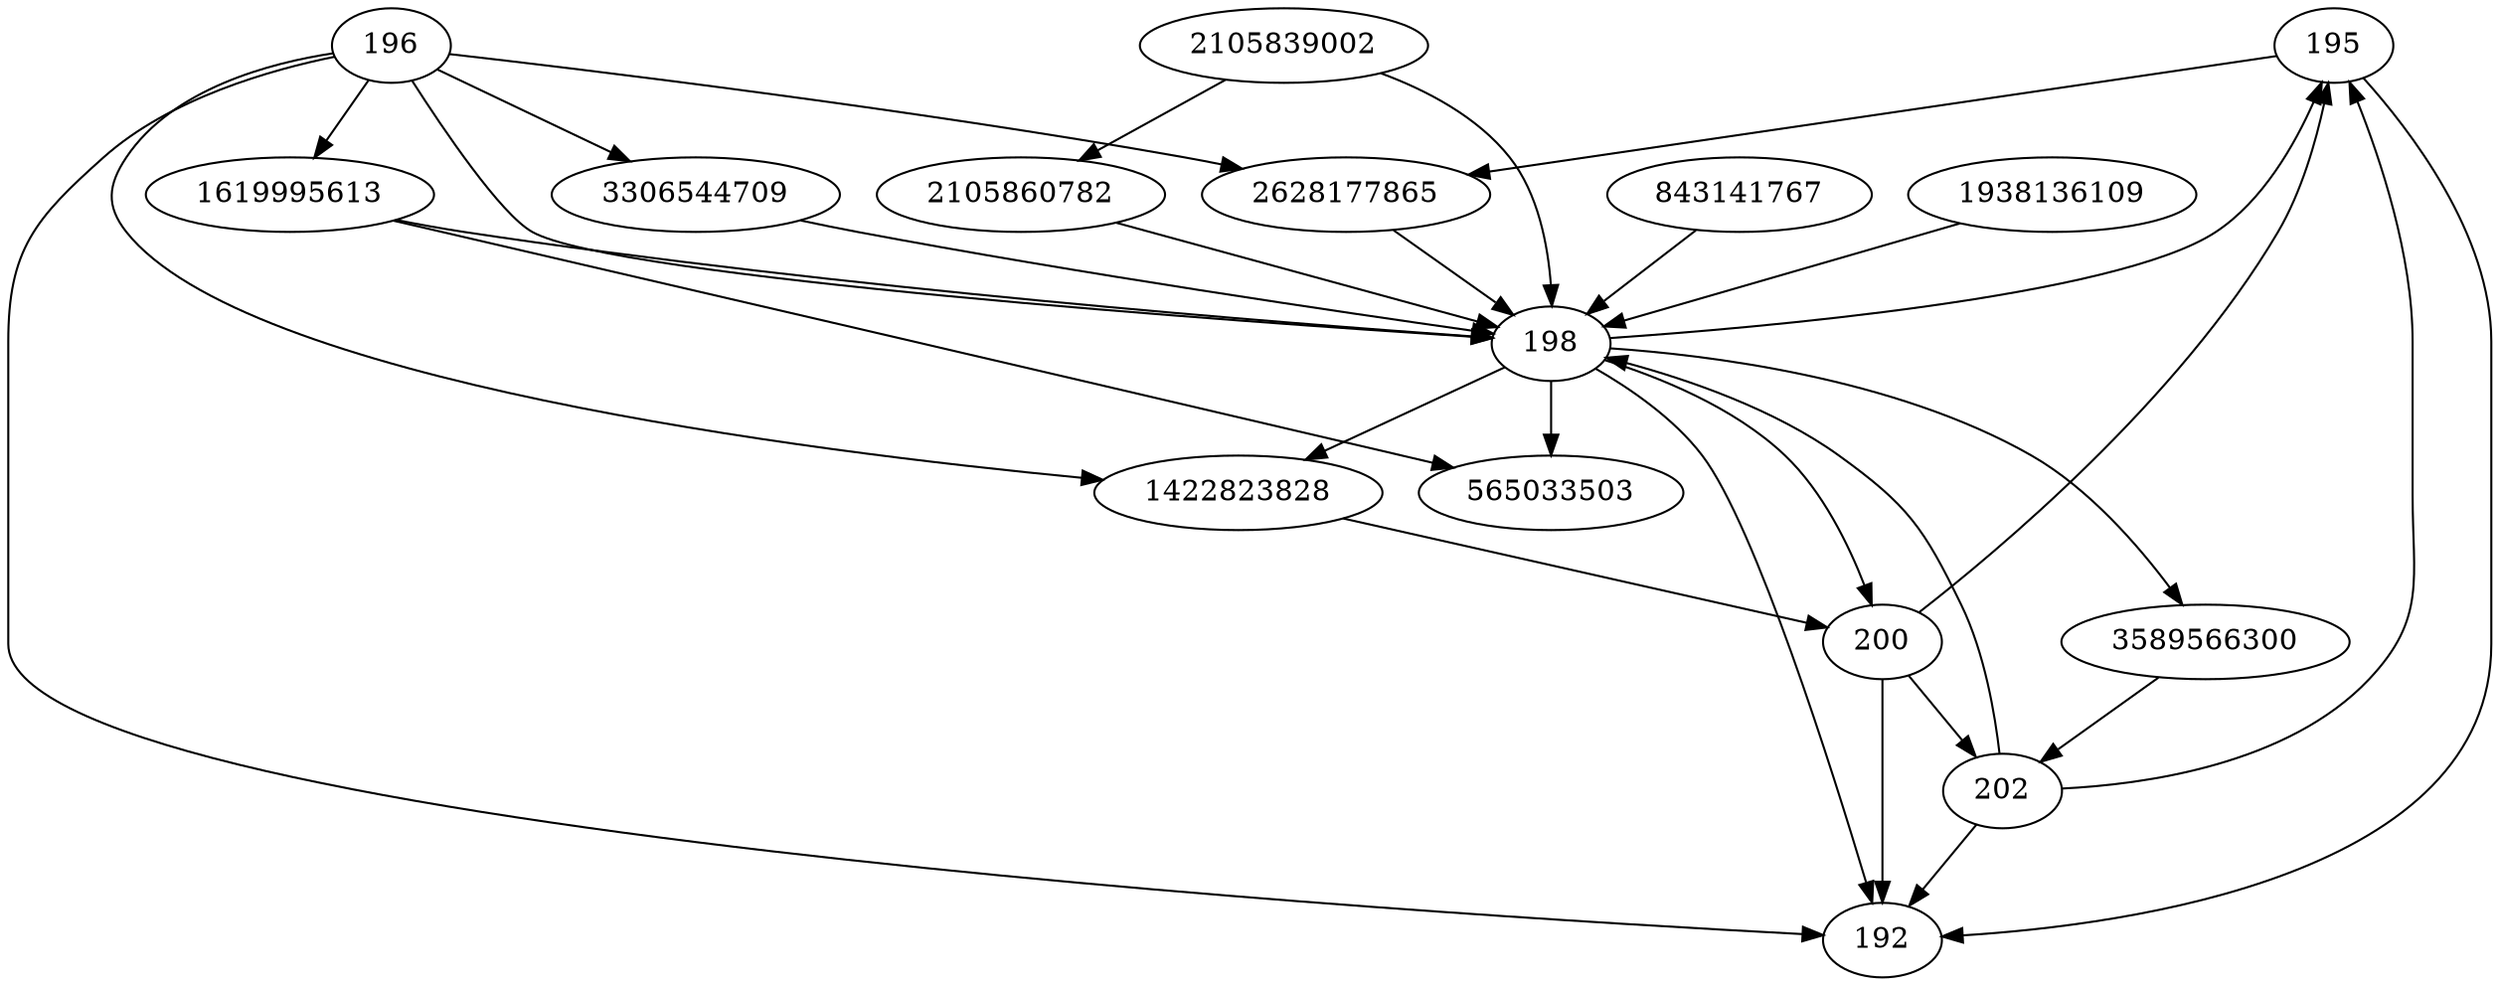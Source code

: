 strict digraph  {
192;
195;
196;
3306544709;
198;
843141767;
200;
2628177865;
202;
1938136109;
2105860782;
1422823828;
2105839002;
3589566300;
1619995613;
565033503;
195 -> 192;
195 -> 2628177865;
196 -> 3306544709;
196 -> 1619995613;
196 -> 192;
196 -> 1422823828;
196 -> 198;
196 -> 2628177865;
3306544709 -> 198;
198 -> 200;
198 -> 565033503;
198 -> 192;
198 -> 1422823828;
198 -> 195;
198 -> 3589566300;
843141767 -> 198;
200 -> 202;
200 -> 195;
200 -> 192;
2628177865 -> 198;
202 -> 192;
202 -> 195;
202 -> 198;
1938136109 -> 198;
2105860782 -> 198;
1422823828 -> 200;
2105839002 -> 2105860782;
2105839002 -> 198;
3589566300 -> 202;
1619995613 -> 198;
1619995613 -> 565033503;
}
